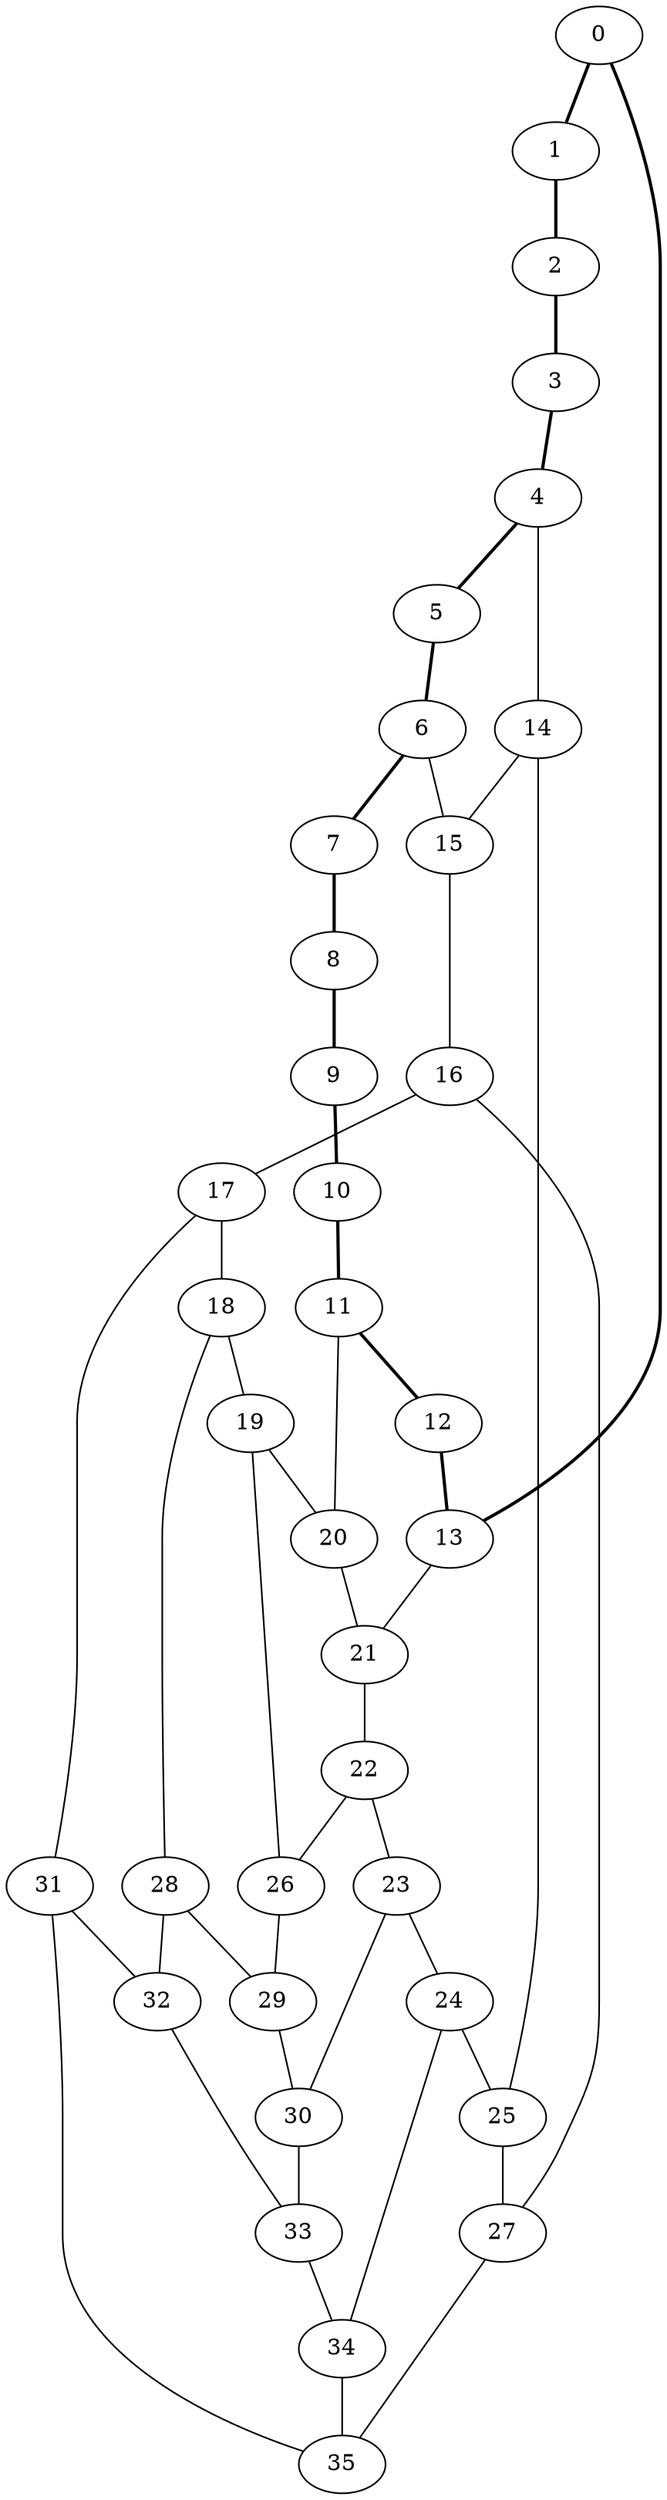 //Inside of this graph is 3-connected
graph G {
0 [ pos = " 7.50,0.00!" ];
0 -- 1[style=bold];
0 -- 13[style=bold];
1 [ pos = " 6.76,3.25!" ];
1 -- 2[style=bold];
2 [ pos = " 4.68,5.86!" ];
2 -- 3[style=bold];
3 [ pos = " 1.67,7.31!" ];
3 -- 4[style=bold];
4 [ pos = " -1.67,7.31!" ];
4 -- 5[style=bold];
4 -- 14;
5 [ pos = " -4.68,5.86!" ];
5 -- 6[style=bold];
6 [ pos = " -6.76,3.25!" ];
6 -- 7[style=bold];
6 -- 15;
7 [ pos = " -7.50,0.00!" ];
7 -- 8[style=bold];
8 [ pos = " -6.76,-3.25!" ];
8 -- 9[style=bold];
9 [ pos = " -4.68,-5.86!" ];
9 -- 10[style=bold];
10 [ pos = " -1.67,-7.31!" ];
10 -- 11[style=bold];
11 [ pos = " 1.67,-7.31!" ];
11 -- 12[style=bold];
11 -- 20;
12 [ pos = " 4.68,-5.86!" ];
12 -- 13[style=bold];
13 [ pos = " 6.76,-3.25!" ];
13 -- 21;
14 -- 15;
14 -- 25;
15 -- 16;
16 -- 17;
16 -- 27;
17 -- 18;
17 -- 31;
18 -- 19;
18 -- 28;
19 -- 20;
19 -- 26;
20 -- 21;
21 -- 22;
22 -- 23;
22 -- 26;
23 -- 24;
23 -- 30;
24 -- 25;
24 -- 34;
25 -- 27;
26 -- 29;
27 -- 35;
28 -- 29;
28 -- 32;
29 -- 30;
30 -- 33;
31 -- 32;
31 -- 35;
32 -- 33;
33 -- 34;
34 -- 35;
}
